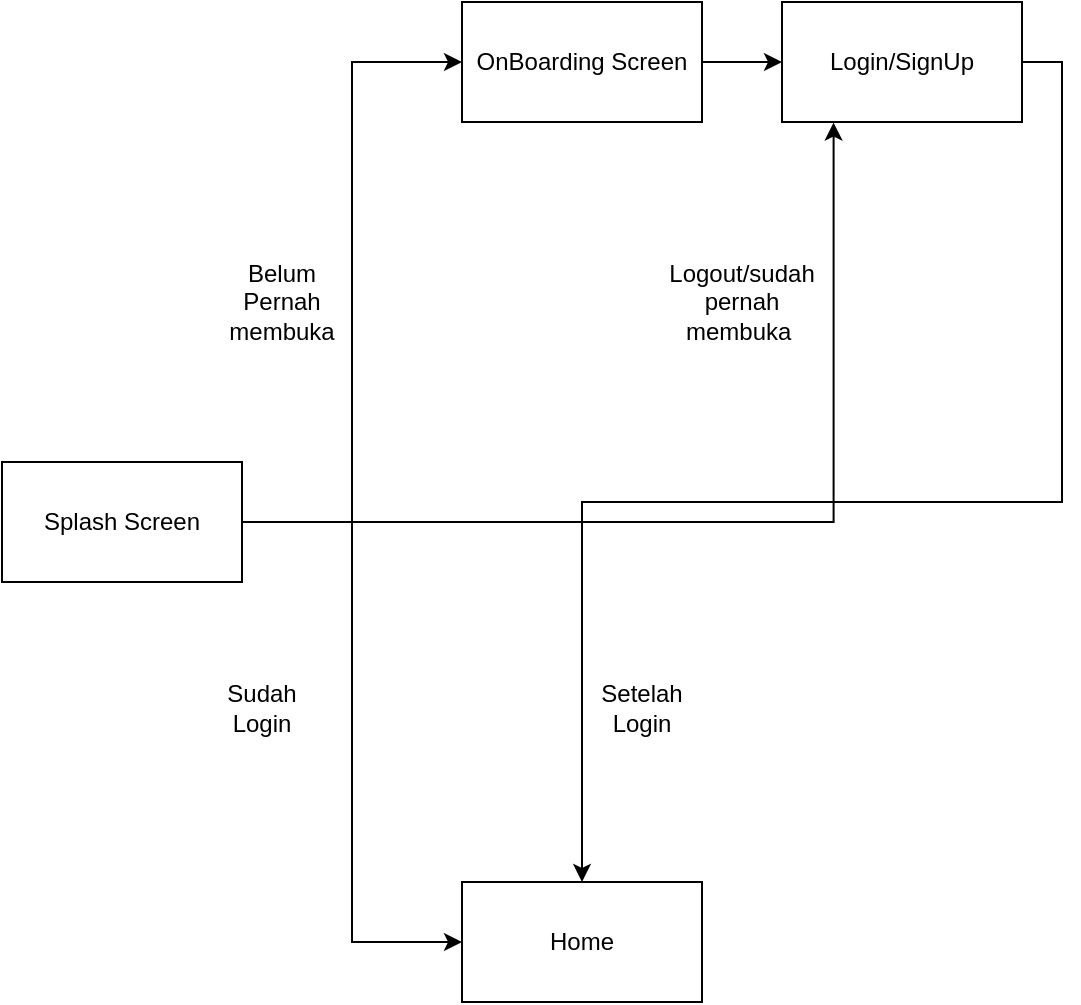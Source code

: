 <mxfile pages="1" version="11.2.8" type="github"><diagram id="6QBGjYMnqi9SKTLLaho_" name="Page-1"><mxGraphModel dx="1005" dy="493" grid="1" gridSize="10" guides="1" tooltips="1" connect="1" arrows="1" fold="1" page="1" pageScale="1" pageWidth="1169" pageHeight="827" math="0" shadow="0"><root><mxCell id="0"/><mxCell id="1" parent="0"/><mxCell id="u0cr8ZJP2kiqG43Zwxum-25" style="edgeStyle=orthogonalEdgeStyle;rounded=0;orthogonalLoop=1;jettySize=auto;html=1;exitX=1;exitY=0.5;exitDx=0;exitDy=0;entryX=0;entryY=0.5;entryDx=0;entryDy=0;movable=0;resizable=0;rotatable=0;deletable=0;editable=0;connectable=0;" edge="1" parent="1" source="u0cr8ZJP2kiqG43Zwxum-1" target="u0cr8ZJP2kiqG43Zwxum-19"><mxGeometry relative="1" as="geometry"/></mxCell><mxCell id="u0cr8ZJP2kiqG43Zwxum-28" style="edgeStyle=orthogonalEdgeStyle;rounded=0;orthogonalLoop=1;jettySize=auto;html=1;exitX=1;exitY=0.5;exitDx=0;exitDy=0;entryX=0;entryY=0.5;entryDx=0;entryDy=0;" edge="1" parent="1" source="u0cr8ZJP2kiqG43Zwxum-1" target="u0cr8ZJP2kiqG43Zwxum-20"><mxGeometry relative="1" as="geometry"/></mxCell><mxCell id="u0cr8ZJP2kiqG43Zwxum-33" style="edgeStyle=orthogonalEdgeStyle;rounded=0;orthogonalLoop=1;jettySize=auto;html=1;exitX=1;exitY=0.5;exitDx=0;exitDy=0;entryX=0.215;entryY=1.005;entryDx=0;entryDy=0;entryPerimeter=0;" edge="1" parent="1" source="u0cr8ZJP2kiqG43Zwxum-1" target="u0cr8ZJP2kiqG43Zwxum-24"><mxGeometry relative="1" as="geometry"/></mxCell><mxCell id="u0cr8ZJP2kiqG43Zwxum-1" value="Splash Screen" style="rounded=0;whiteSpace=wrap;html=1;" vertex="1" parent="1"><mxGeometry x="40" y="280" width="120" height="60" as="geometry"/></mxCell><mxCell id="u0cr8ZJP2kiqG43Zwxum-26" style="edgeStyle=orthogonalEdgeStyle;rounded=0;orthogonalLoop=1;jettySize=auto;html=1;exitX=1;exitY=0.5;exitDx=0;exitDy=0;" edge="1" parent="1" source="u0cr8ZJP2kiqG43Zwxum-19" target="u0cr8ZJP2kiqG43Zwxum-24"><mxGeometry relative="1" as="geometry"/></mxCell><mxCell id="u0cr8ZJP2kiqG43Zwxum-19" value="OnBoarding Screen" style="rounded=0;whiteSpace=wrap;html=1;" vertex="1" parent="1"><mxGeometry x="270" y="50" width="120" height="60" as="geometry"/></mxCell><mxCell id="u0cr8ZJP2kiqG43Zwxum-20" value="Home" style="rounded=0;whiteSpace=wrap;html=1;" vertex="1" parent="1"><mxGeometry x="270" y="490" width="120" height="60" as="geometry"/></mxCell><mxCell id="u0cr8ZJP2kiqG43Zwxum-29" style="edgeStyle=orthogonalEdgeStyle;rounded=0;orthogonalLoop=1;jettySize=auto;html=1;exitX=1;exitY=0.5;exitDx=0;exitDy=0;entryX=0.5;entryY=0;entryDx=0;entryDy=0;" edge="1" parent="1" source="u0cr8ZJP2kiqG43Zwxum-24" target="u0cr8ZJP2kiqG43Zwxum-20"><mxGeometry relative="1" as="geometry"/></mxCell><mxCell id="u0cr8ZJP2kiqG43Zwxum-24" value="Login/SignUp" style="rounded=0;whiteSpace=wrap;html=1;" vertex="1" parent="1"><mxGeometry x="430" y="50" width="120" height="60" as="geometry"/></mxCell><mxCell id="u0cr8ZJP2kiqG43Zwxum-31" value="Belum Pernah membuka" style="text;html=1;strokeColor=none;fillColor=none;align=center;verticalAlign=middle;whiteSpace=wrap;rounded=0;" vertex="1" parent="1"><mxGeometry x="160" y="190" width="40" height="20" as="geometry"/></mxCell><mxCell id="u0cr8ZJP2kiqG43Zwxum-32" value="Logout/sudah pernah membuka&amp;nbsp;" style="text;html=1;strokeColor=none;fillColor=none;align=center;verticalAlign=middle;whiteSpace=wrap;rounded=0;" vertex="1" parent="1"><mxGeometry x="390" y="190" width="40" height="20" as="geometry"/></mxCell><mxCell id="u0cr8ZJP2kiqG43Zwxum-34" value="Sudah Login" style="text;html=1;strokeColor=none;fillColor=none;align=center;verticalAlign=middle;whiteSpace=wrap;rounded=0;" vertex="1" parent="1"><mxGeometry x="150" y="393" width="40" height="20" as="geometry"/></mxCell><mxCell id="u0cr8ZJP2kiqG43Zwxum-35" value="Setelah Login" style="text;html=1;strokeColor=none;fillColor=none;align=center;verticalAlign=middle;whiteSpace=wrap;rounded=0;" vertex="1" parent="1"><mxGeometry x="340" y="393" width="40" height="20" as="geometry"/></mxCell></root></mxGraphModel></diagram></mxfile>